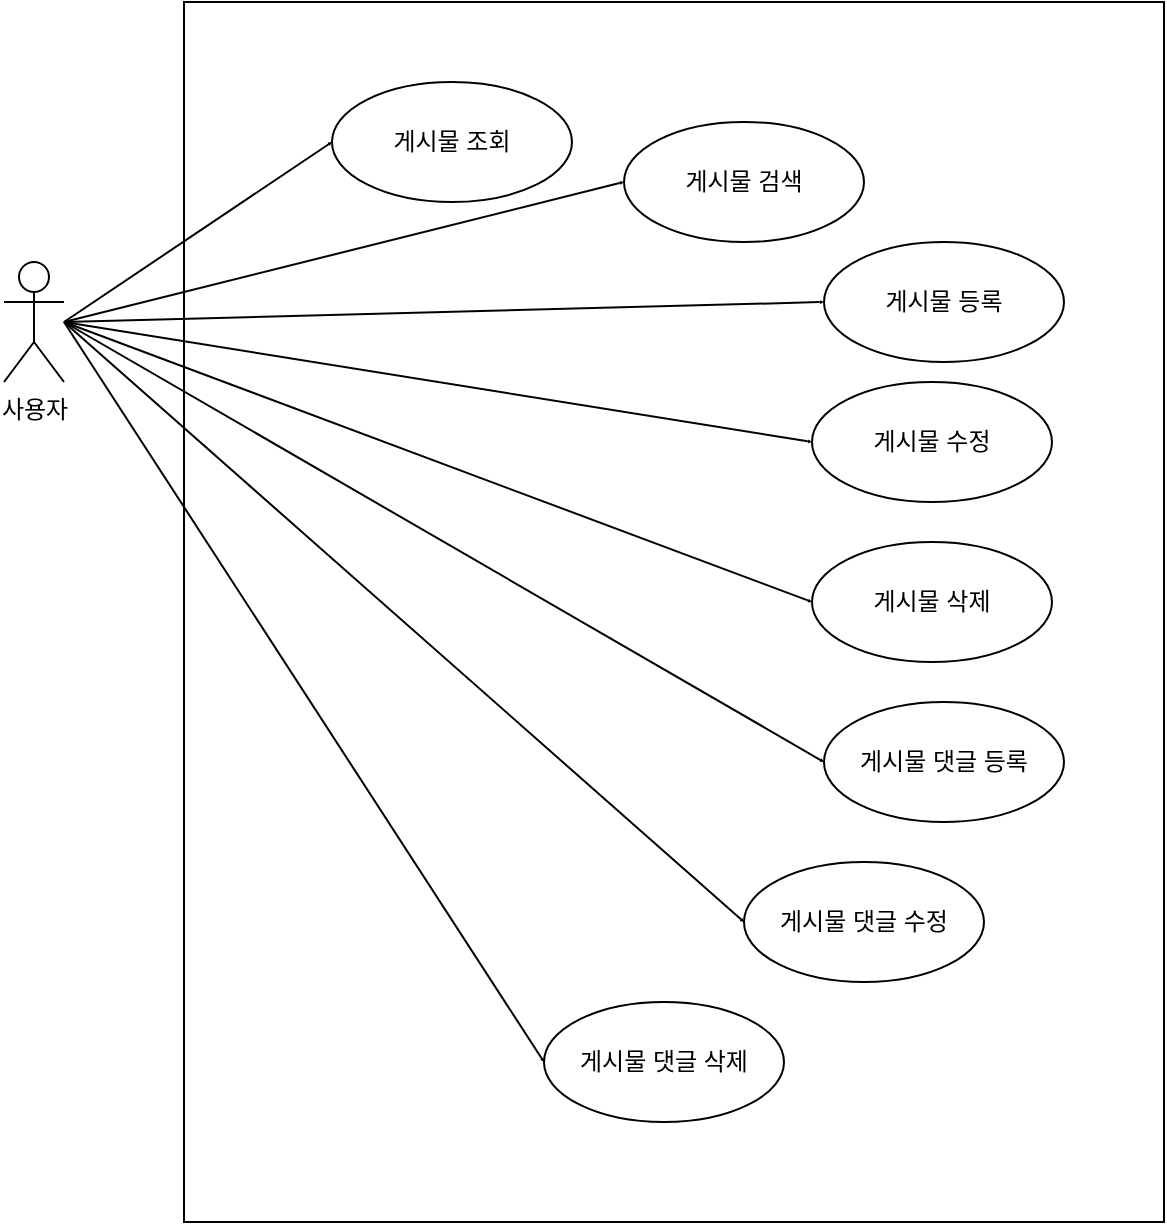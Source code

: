 <mxfile version="20.6.0" type="device"><diagram id="ka3LojQhG26WRkt4MAbv" name="페이지-1"><mxGraphModel dx="1493" dy="1707" grid="1" gridSize="10" guides="1" tooltips="1" connect="1" arrows="1" fold="1" page="1" pageScale="1" pageWidth="827" pageHeight="1169" math="0" shadow="0"><root><mxCell id="0"/><mxCell id="1" parent="0"/><mxCell id="CdVHAe6YTH8m6LNls26d-1" value="사용자" style="shape=umlActor;verticalLabelPosition=bottom;verticalAlign=top;html=1;outlineConnect=0;" parent="1" vertex="1"><mxGeometry x="130" y="340" width="30" height="60" as="geometry"/></mxCell><mxCell id="CdVHAe6YTH8m6LNls26d-4" value="" style="rounded=0;whiteSpace=wrap;html=1;" parent="1" vertex="1"><mxGeometry x="220" y="210" width="490" height="610" as="geometry"/></mxCell><mxCell id="CdVHAe6YTH8m6LNls26d-43" value="게시물 조회" style="ellipse;whiteSpace=wrap;html=1;" parent="1" vertex="1"><mxGeometry x="294" y="250" width="120" height="60" as="geometry"/></mxCell><mxCell id="CdVHAe6YTH8m6LNls26d-54" value="" style="endArrow=open;endFill=1;endSize=0;html=1;rounded=0;entryX=0;entryY=0.5;entryDx=0;entryDy=0;startSize=0;" parent="1" target="eh1wWJtFIh837VZPBfe8-1" edge="1"><mxGeometry width="160" relative="1" as="geometry"><mxPoint x="160" y="370" as="sourcePoint"/><mxPoint x="470.0" y="585" as="targetPoint"/></mxGeometry></mxCell><mxCell id="CdVHAe6YTH8m6LNls26d-56" value="" style="endArrow=open;endFill=1;endSize=0;html=1;rounded=0;entryX=0;entryY=0.5;entryDx=0;entryDy=0;startSize=0;" parent="1" target="CdVHAe6YTH8m6LNls26d-43" edge="1"><mxGeometry width="160" relative="1" as="geometry"><mxPoint x="160" y="370" as="sourcePoint"/><mxPoint x="490" y="605" as="targetPoint"/></mxGeometry></mxCell><mxCell id="eh1wWJtFIh837VZPBfe8-1" value="게시물&amp;nbsp;검색" style="ellipse;whiteSpace=wrap;html=1;" vertex="1" parent="1"><mxGeometry x="440" y="270" width="120" height="60" as="geometry"/></mxCell><mxCell id="eh1wWJtFIh837VZPBfe8-8" value="게시물 댓글 삭제" style="ellipse;whiteSpace=wrap;html=1;" vertex="1" parent="1"><mxGeometry x="400" y="710" width="120" height="60" as="geometry"/></mxCell><mxCell id="eh1wWJtFIh837VZPBfe8-9" value="" style="endArrow=open;endFill=1;endSize=0;html=1;rounded=0;entryX=0;entryY=0.5;entryDx=0;entryDy=0;startSize=0;" edge="1" parent="1" target="eh1wWJtFIh837VZPBfe8-8"><mxGeometry width="160" relative="1" as="geometry"><mxPoint x="160" y="370" as="sourcePoint"/><mxPoint x="315" y="644" as="targetPoint"/></mxGeometry></mxCell><mxCell id="eh1wWJtFIh837VZPBfe8-13" value="게시물 댓글 수정" style="ellipse;whiteSpace=wrap;html=1;" vertex="1" parent="1"><mxGeometry x="500" y="640" width="120" height="60" as="geometry"/></mxCell><mxCell id="eh1wWJtFIh837VZPBfe8-14" value="" style="endArrow=open;endFill=1;endSize=0;html=1;rounded=0;entryX=0;entryY=0.5;entryDx=0;entryDy=0;startSize=0;" edge="1" parent="1" target="eh1wWJtFIh837VZPBfe8-13"><mxGeometry width="160" relative="1" as="geometry"><mxPoint x="160" y="370" as="sourcePoint"/><mxPoint x="325" y="574" as="targetPoint"/></mxGeometry></mxCell><mxCell id="eh1wWJtFIh837VZPBfe8-15" value="게시물&amp;nbsp;삭제" style="ellipse;whiteSpace=wrap;html=1;" vertex="1" parent="1"><mxGeometry x="534" y="480" width="120" height="60" as="geometry"/></mxCell><mxCell id="eh1wWJtFIh837VZPBfe8-16" value="" style="endArrow=open;endFill=1;endSize=0;html=1;rounded=0;entryX=0;entryY=0.5;entryDx=0;entryDy=0;startSize=0;" edge="1" parent="1" target="eh1wWJtFIh837VZPBfe8-15"><mxGeometry width="160" relative="1" as="geometry"><mxPoint x="160" y="370" as="sourcePoint"/><mxPoint x="335" y="584" as="targetPoint"/></mxGeometry></mxCell><mxCell id="eh1wWJtFIh837VZPBfe8-17" value="게시물 댓글 등록" style="ellipse;whiteSpace=wrap;html=1;" vertex="1" parent="1"><mxGeometry x="540" y="560" width="120" height="60" as="geometry"/></mxCell><mxCell id="eh1wWJtFIh837VZPBfe8-18" value="" style="endArrow=open;endFill=1;endSize=0;html=1;rounded=0;entryX=0;entryY=0.5;entryDx=0;entryDy=0;startSize=0;" edge="1" parent="1" target="eh1wWJtFIh837VZPBfe8-17"><mxGeometry width="160" relative="1" as="geometry"><mxPoint x="160" y="370" as="sourcePoint"/><mxPoint x="345" y="594" as="targetPoint"/></mxGeometry></mxCell><mxCell id="eh1wWJtFIh837VZPBfe8-19" value="게시물&amp;nbsp;수정" style="ellipse;whiteSpace=wrap;html=1;" vertex="1" parent="1"><mxGeometry x="534" y="400" width="120" height="60" as="geometry"/></mxCell><mxCell id="eh1wWJtFIh837VZPBfe8-20" value="" style="endArrow=open;endFill=1;endSize=0;html=1;rounded=0;entryX=0;entryY=0.5;entryDx=0;entryDy=0;startSize=0;" edge="1" parent="1" target="eh1wWJtFIh837VZPBfe8-19"><mxGeometry width="160" relative="1" as="geometry"><mxPoint x="160" y="370" as="sourcePoint"/><mxPoint x="275" y="784" as="targetPoint"/></mxGeometry></mxCell><mxCell id="eh1wWJtFIh837VZPBfe8-22" value="게시물 등록" style="ellipse;whiteSpace=wrap;html=1;" vertex="1" parent="1"><mxGeometry x="540" y="330" width="120" height="60" as="geometry"/></mxCell><mxCell id="eh1wWJtFIh837VZPBfe8-23" value="" style="endArrow=open;endFill=1;endSize=0;html=1;rounded=0;entryX=0;entryY=0.5;entryDx=0;entryDy=0;startSize=0;" edge="1" parent="1" target="eh1wWJtFIh837VZPBfe8-22"><mxGeometry width="160" relative="1" as="geometry"><mxPoint x="160" y="370" as="sourcePoint"/><mxPoint x="544.0" y="440" as="targetPoint"/></mxGeometry></mxCell></root></mxGraphModel></diagram></mxfile>